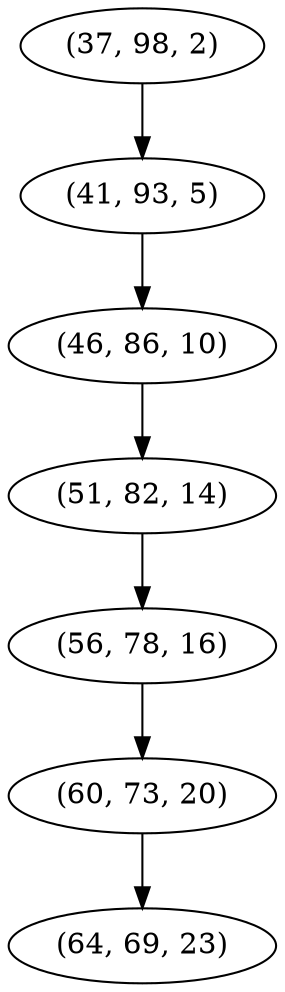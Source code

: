digraph tree {
    "(37, 98, 2)";
    "(41, 93, 5)";
    "(46, 86, 10)";
    "(51, 82, 14)";
    "(56, 78, 16)";
    "(60, 73, 20)";
    "(64, 69, 23)";
    "(37, 98, 2)" -> "(41, 93, 5)";
    "(41, 93, 5)" -> "(46, 86, 10)";
    "(46, 86, 10)" -> "(51, 82, 14)";
    "(51, 82, 14)" -> "(56, 78, 16)";
    "(56, 78, 16)" -> "(60, 73, 20)";
    "(60, 73, 20)" -> "(64, 69, 23)";
}
